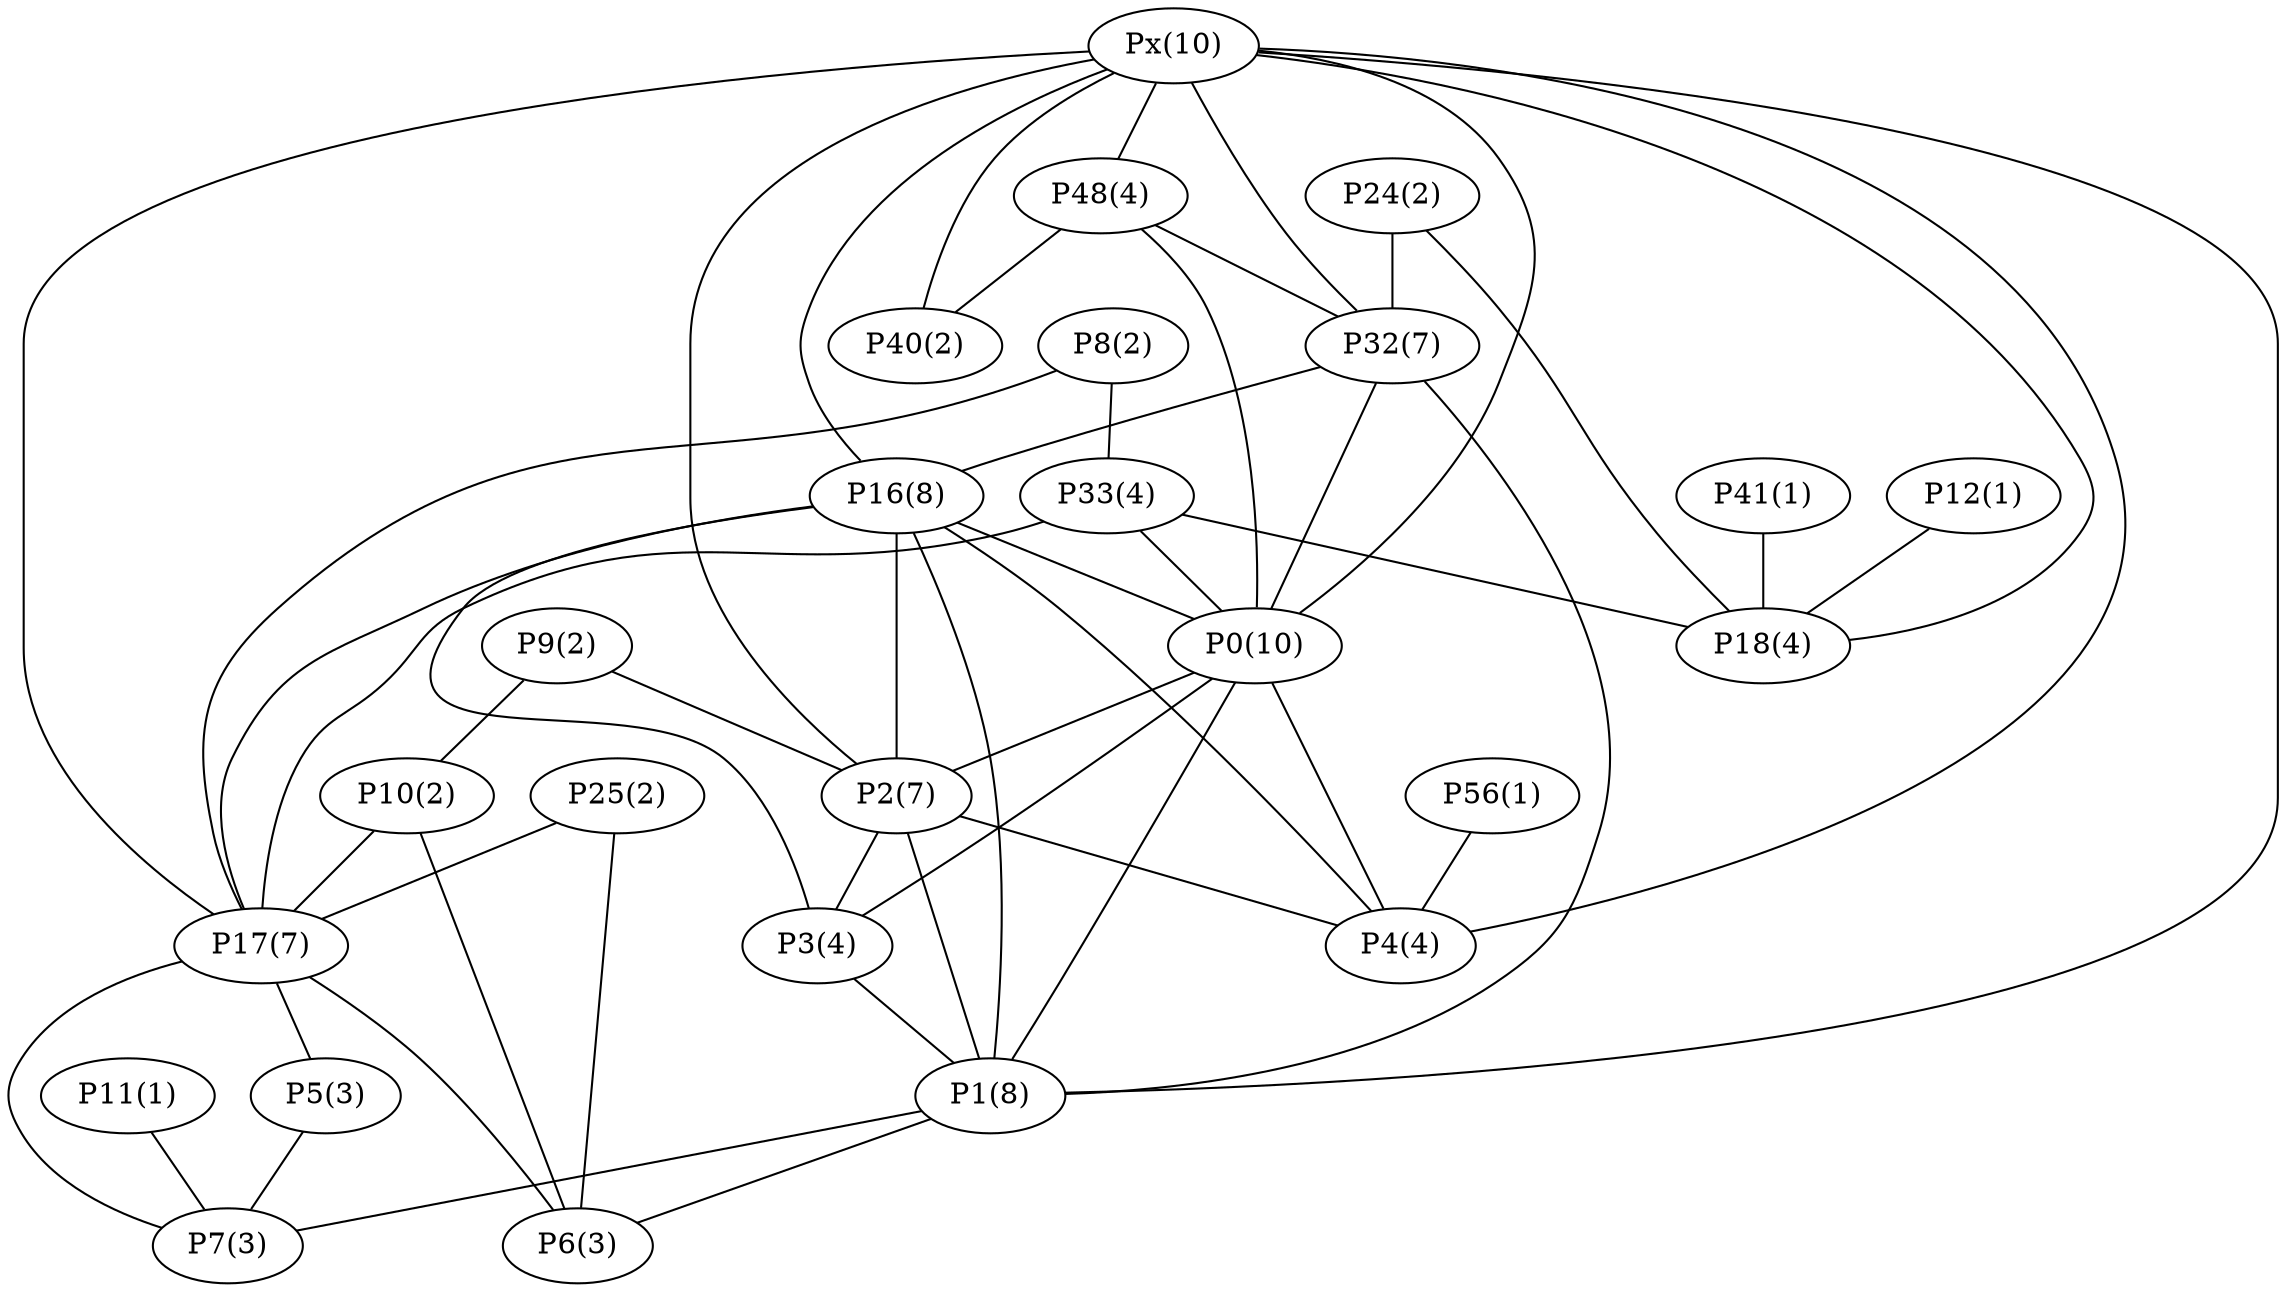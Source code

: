 graph network {
	"Px(10)";
	"P16(8)";
	"P48(4)";
	"P32(7)";
	"P0(10)";
	"P40(2)";
	"P1(8)";
	"P2(7)";
	"P4(4)";
	"P17(7)";
	"P18(4)";
	"P24(2)";
	"P8(2)";
	"P33(4)";
	"P56(1)";
	"P9(2)";
	"P10(2)";
	"P41(1)";
	"P25(2)";
	"P6(3)";
	"P3(4)";
	"P12(1)";
	"P11(1)";
	"P7(3)";
	"P5(3)";
	"Px(10)" -- "P16(8)";
	"Px(10)" -- "P48(4)";
	"Px(10)" -- "P32(7)";
	"Px(10)" -- "P0(10)";
	"Px(10)" -- "P40(2)";
	"Px(10)" -- "P1(8)";
	"Px(10)" -- "P2(7)";
	"Px(10)" -- "P4(4)";
	"Px(10)" -- "P17(7)";
	"Px(10)" -- "P18(4)";
	"P24(2)" -- "P32(7)";
	"P24(2)" -- "P18(4)";
	"P8(2)" -- "P17(7)";
	"P8(2)" -- "P33(4)";
	"P48(4)" -- "P40(2)";
	"P48(4)" -- "P0(10)";
	"P48(4)" -- "P32(7)";
	"P32(7)" -- "P16(8)";
	"P32(7)" -- "P0(10)";
	"P32(7)" -- "P1(8)";
	"P56(1)" -- "P4(4)";
	"P9(2)" -- "P2(7)";
	"P9(2)" -- "P10(2)";
	"P41(1)" -- "P18(4)";
	"P25(2)" -- "P17(7)";
	"P25(2)" -- "P6(3)";
	"P16(8)" -- "P0(10)";
	"P16(8)" -- "P1(8)";
	"P16(8)" -- "P2(7)";
	"P16(8)" -- "P3(4)";
	"P16(8)" -- "P4(4)";
	"P16(8)" -- "P17(7)";
	"P10(2)" -- "P17(7)";
	"P10(2)" -- "P6(3)";
	"P33(4)" -- "P0(10)";
	"P33(4)" -- "P17(7)";
	"P33(4)" -- "P18(4)";
	"P12(1)" -- "P18(4)";
	"P11(1)" -- "P7(3)";
	"P17(7)" -- "P5(3)";
	"P17(7)" -- "P6(3)";
	"P17(7)" -- "P7(3)";
	"P0(10)" -- "P1(8)";
	"P0(10)" -- "P2(7)";
	"P0(10)" -- "P3(4)";
	"P0(10)" -- "P4(4)";
	"P2(7)" -- "P1(8)";
	"P2(7)" -- "P3(4)";
	"P2(7)" -- "P4(4)";
	"P3(4)" -- "P1(8)";
	"P1(8)" -- "P6(3)";
	"P1(8)" -- "P7(3)";
	"P5(3)" -- "P7(3)";
}